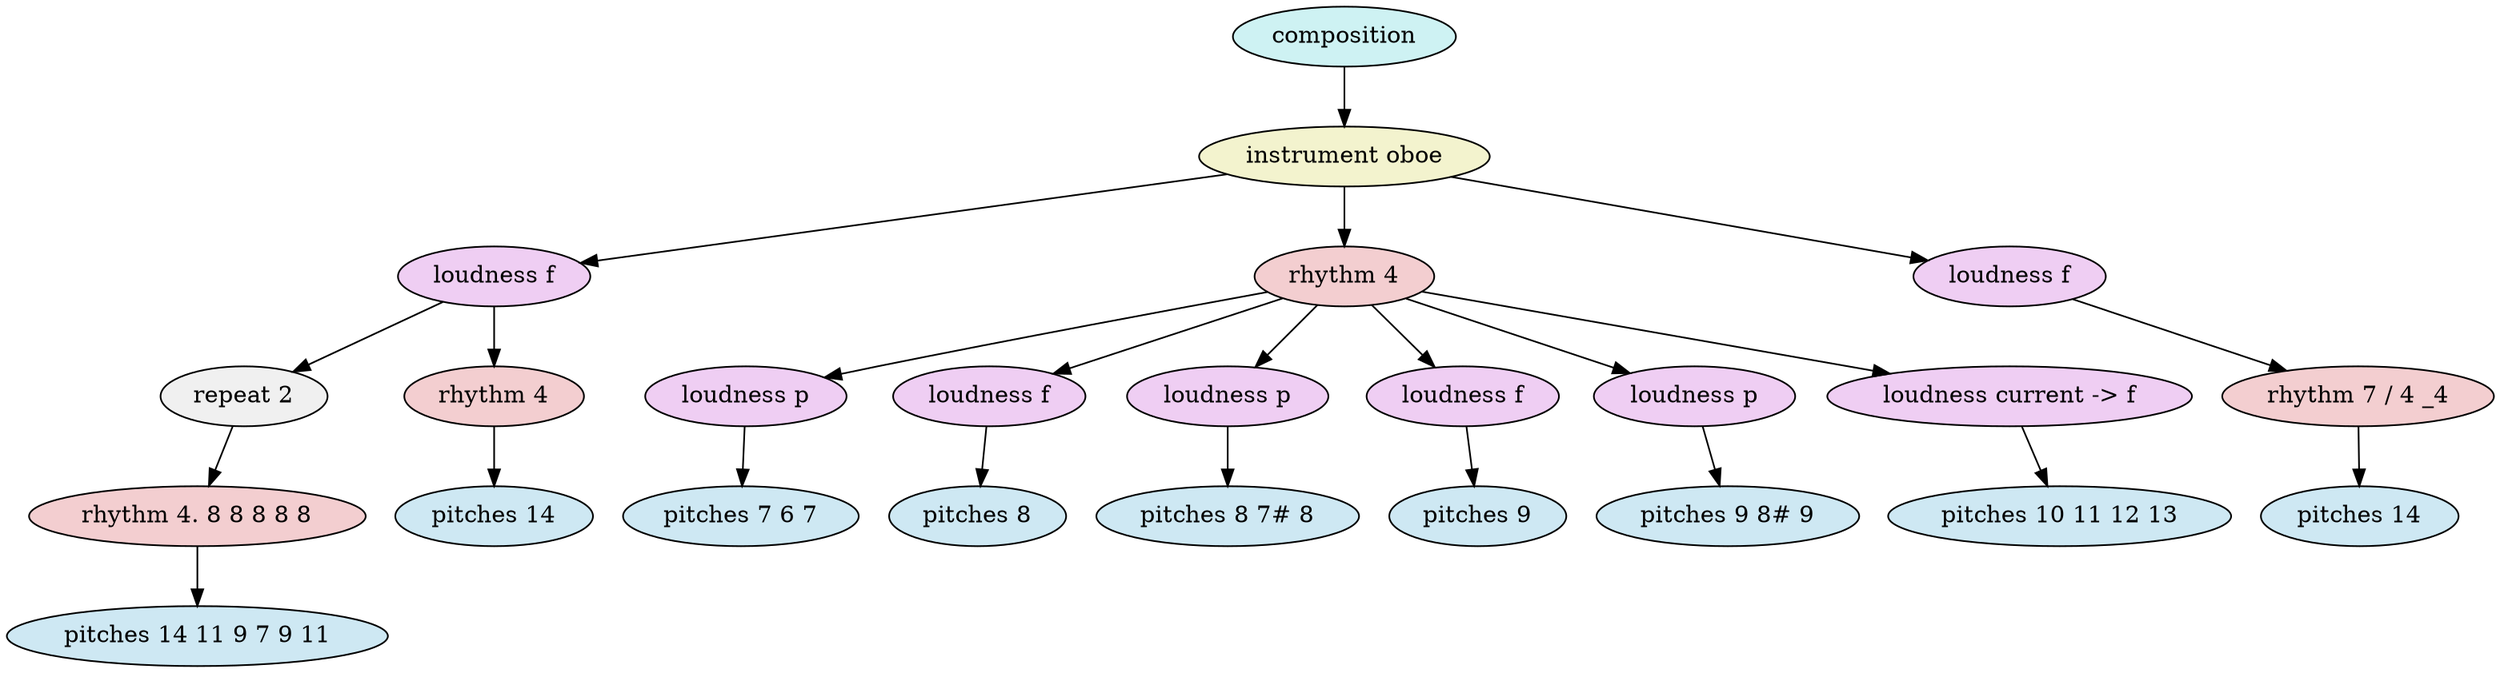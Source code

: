 digraph compositionModel {
    graph [ordering="out"];
    n0 [fillcolor="#cef2f3",style="filled",label="composition"];
    n1 [fillcolor="#f3f3ce",style="filled",label="instrument oboe"];
    n0 -> n1;
    n2 [fillcolor="#efcef3",style="filled",label="loudness f"];
    n1 -> n2;
    n3 [fillcolor="#f0f0f0",style="filled",label="repeat 2"];
    n2 -> n3;
    n4 [fillcolor="#f3ced0",style="filled",label="rhythm 4. 8 8 8 8 8"];
    n3 -> n4;
    n5 [fillcolor="#cee8f3",style="filled",label="pitches 14 11 9 7 9 11"];
    n4 -> n5;
    n6 [fillcolor="#f3ced0",style="filled",label="rhythm 4"];
    n2 -> n6;
    n7 [fillcolor="#cee8f3",style="filled",label="pitches 14"];
    n6 -> n7;
    n8 [fillcolor="#f3ced0",style="filled",label="rhythm 4"];
    n1 -> n8;
    n9 [fillcolor="#efcef3",style="filled",label="loudness p"];
    n8 -> n9;
    n10 [fillcolor="#cee8f3",style="filled",label="pitches 7 6 7"];
    n9 -> n10;
    n11 [fillcolor="#efcef3",style="filled",label="loudness f"];
    n8 -> n11;
    n12 [fillcolor="#cee8f3",style="filled",label="pitches 8"];
    n11 -> n12;
    n13 [fillcolor="#efcef3",style="filled",label="loudness p"];
    n8 -> n13;
    n14 [fillcolor="#cee8f3",style="filled",label="pitches 8 7# 8"];
    n13 -> n14;
    n15 [fillcolor="#efcef3",style="filled",label="loudness f"];
    n8 -> n15;
    n16 [fillcolor="#cee8f3",style="filled",label="pitches 9"];
    n15 -> n16;
    n17 [fillcolor="#efcef3",style="filled",label="loudness p"];
    n8 -> n17;
    n18 [fillcolor="#cee8f3",style="filled",label="pitches 9 8# 9"];
    n17 -> n18;
    n19 [fillcolor="#efcef3",style="filled",label="loudness current -> f"];
    n8 -> n19;
    n20 [fillcolor="#cee8f3",style="filled",label="pitches 10 11 12 13"];
    n19 -> n20;
    n21 [fillcolor="#efcef3",style="filled",label="loudness f"];
    n1 -> n21;
    n22 [fillcolor="#f3ced0",style="filled",label="rhythm 7 / 4 _4"];
    n21 -> n22;
    n23 [fillcolor="#cee8f3",style="filled",label="pitches 14"];
    n22 -> n23;
}